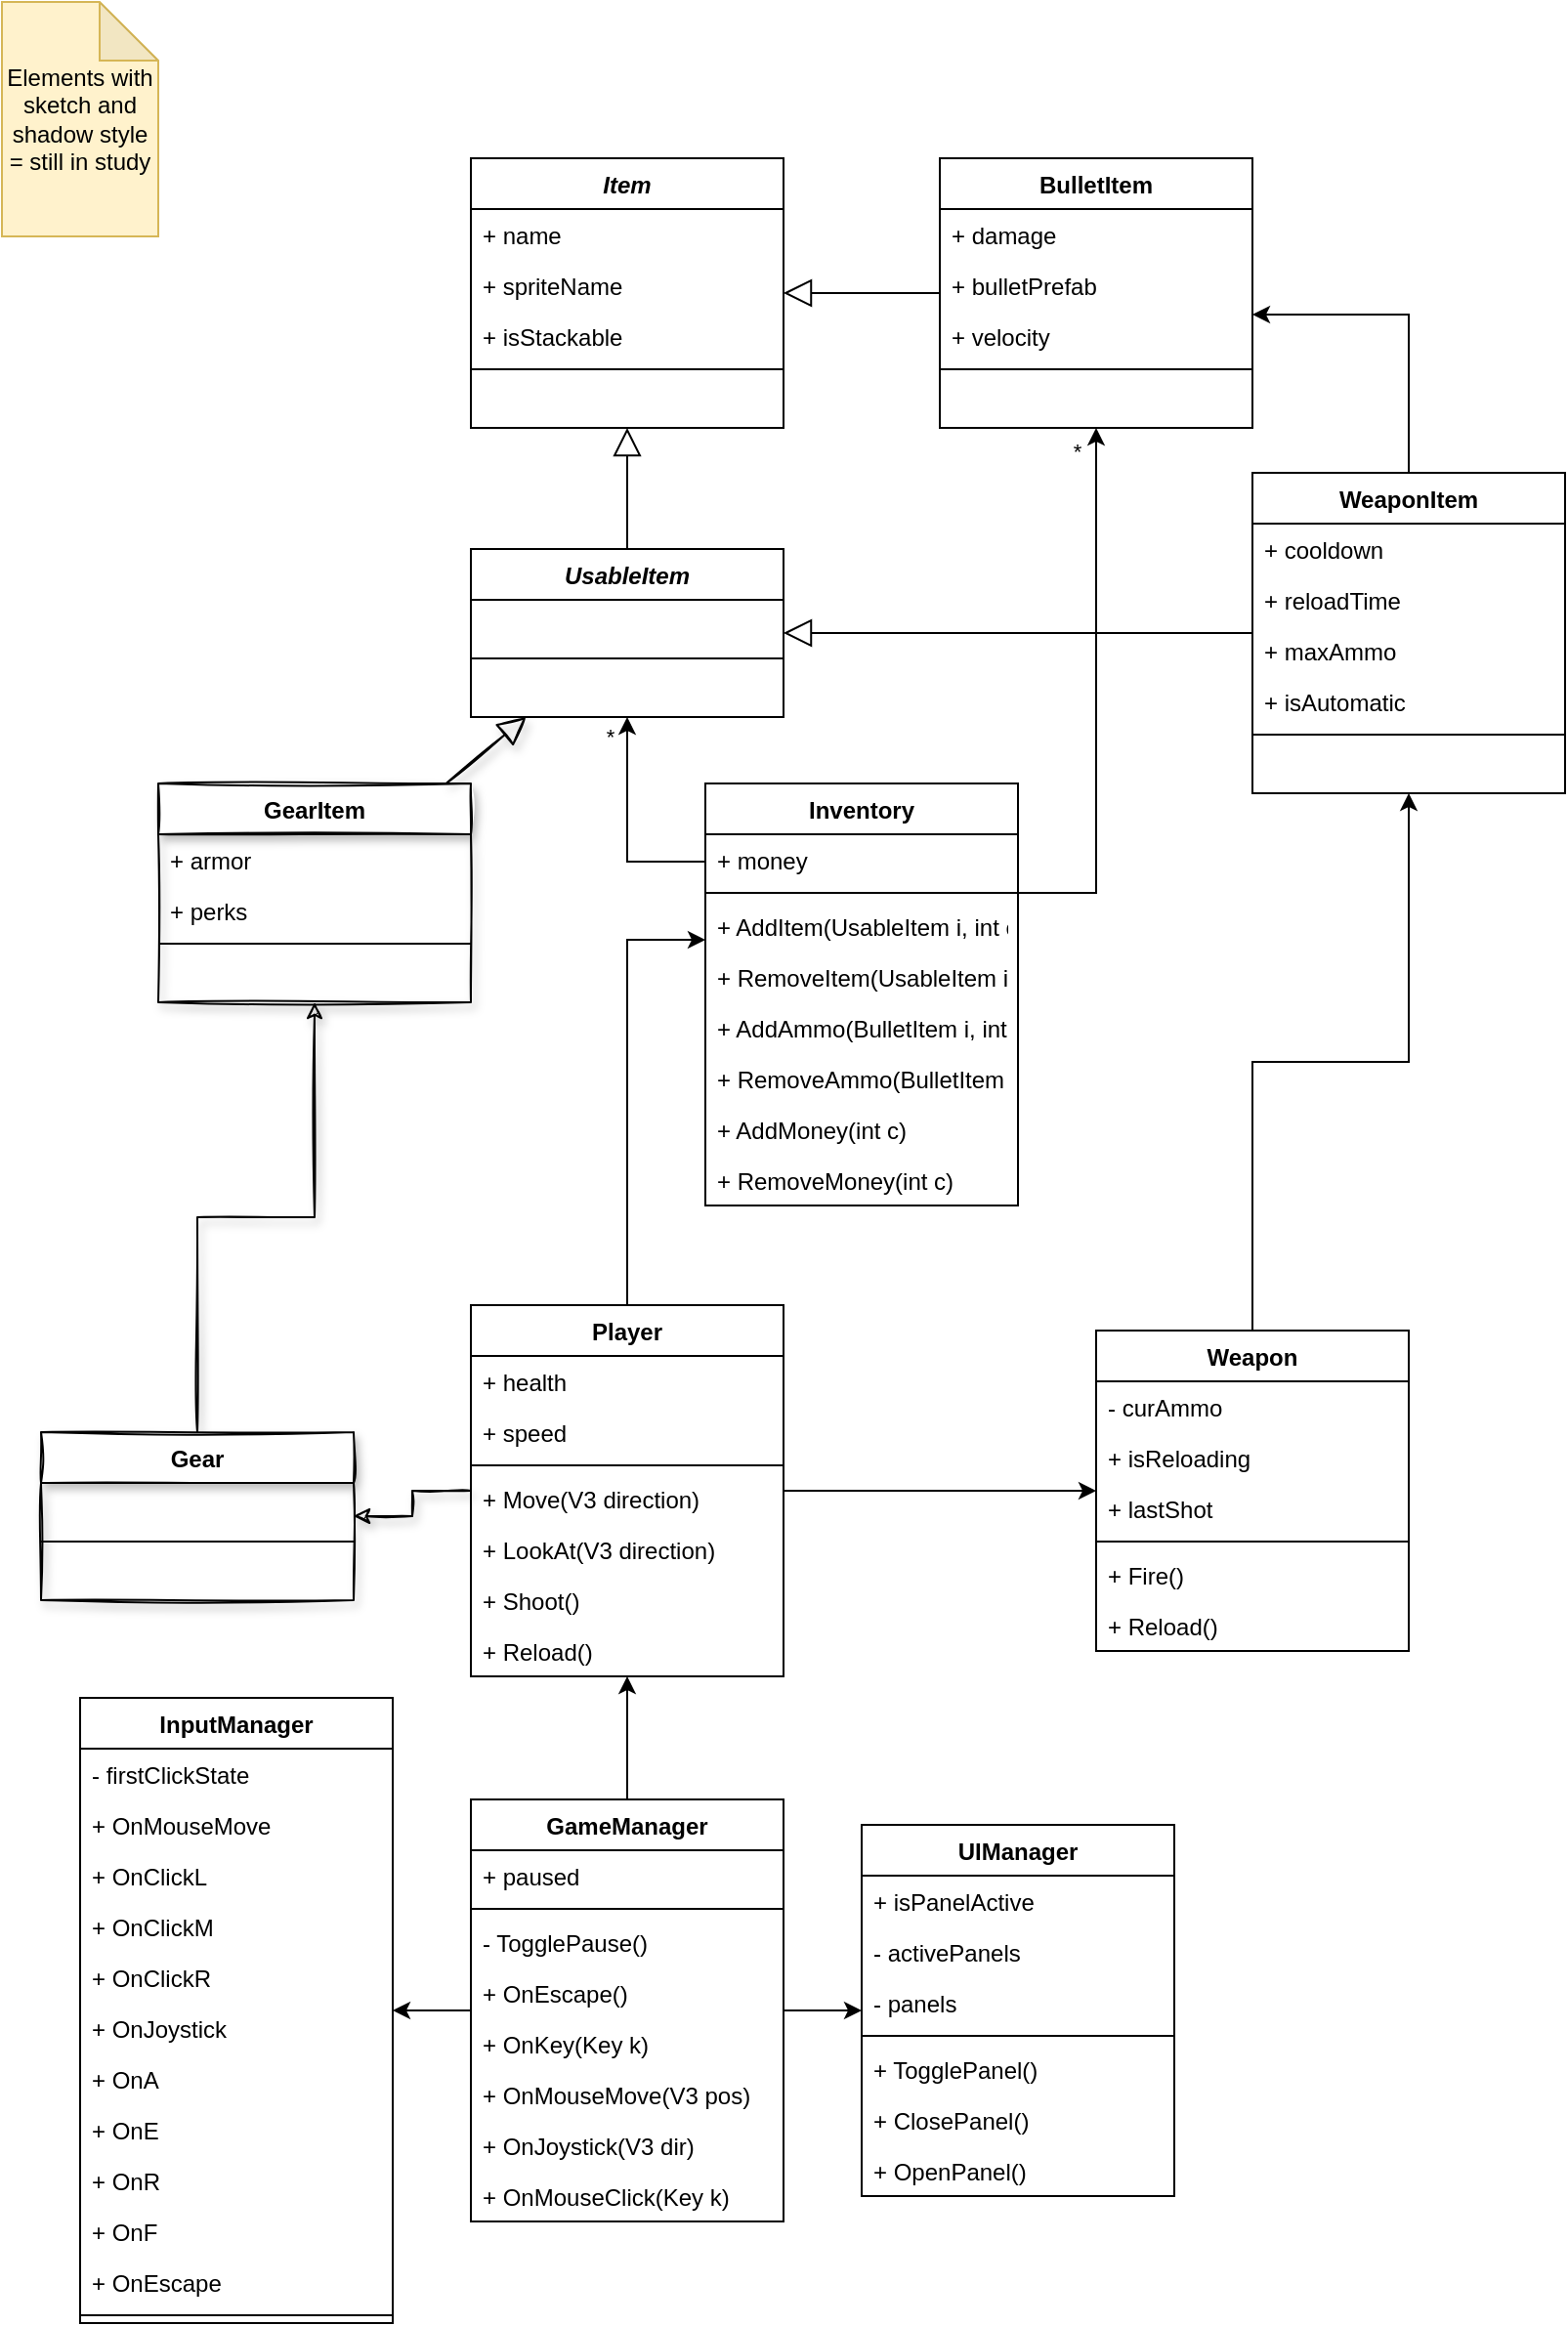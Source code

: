 <mxfile version="15.0.6" type="device" pages="3"><diagram id="nW1g5NFp5oG9IOt11wbV" name="Class"><mxGraphModel dx="1038" dy="1705" grid="1" gridSize="10" guides="1" tooltips="1" connect="1" arrows="1" fold="1" page="1" pageScale="1" pageWidth="827" pageHeight="1169" math="0" shadow="0"><root><mxCell id="0"/><mxCell id="1" parent="0"/><mxCell id="4K03GoMK4EmwHoYQsUjW-17" style="edgeStyle=orthogonalEdgeStyle;rounded=0;orthogonalLoop=1;jettySize=auto;html=1;" parent="1" source="4K03GoMK4EmwHoYQsUjW-1" target="4K03GoMK4EmwHoYQsUjW-9" edge="1"><mxGeometry relative="1" as="geometry"/></mxCell><mxCell id="fqBDHcArZKA1jCI_W1f7-16" value="" style="edgeStyle=orthogonalEdgeStyle;rounded=0;orthogonalLoop=1;jettySize=auto;html=1;" edge="1" parent="1" source="4K03GoMK4EmwHoYQsUjW-1" target="fqBDHcArZKA1jCI_W1f7-1"><mxGeometry relative="1" as="geometry"><Array as="points"><mxPoint x="320" y="-40"/></Array></mxGeometry></mxCell><mxCell id="fqBDHcArZKA1jCI_W1f7-86" style="edgeStyle=orthogonalEdgeStyle;rounded=0;orthogonalLoop=1;jettySize=auto;html=1;sketch=1;shadow=1;" edge="1" parent="1" source="4K03GoMK4EmwHoYQsUjW-1" target="fqBDHcArZKA1jCI_W1f7-75"><mxGeometry relative="1" as="geometry"/></mxCell><mxCell id="4K03GoMK4EmwHoYQsUjW-1" value="Player" style="swimlane;fontStyle=1;align=center;verticalAlign=top;childLayout=stackLayout;horizontal=1;startSize=26;horizontalStack=0;resizeParent=1;resizeParentMax=0;resizeLast=0;collapsible=1;marginBottom=0;" parent="1" vertex="1"><mxGeometry x="240" y="147" width="160" height="190" as="geometry"/></mxCell><mxCell id="4K03GoMK4EmwHoYQsUjW-2" value="+ health" style="text;strokeColor=none;fillColor=none;align=left;verticalAlign=top;spacingLeft=4;spacingRight=4;overflow=hidden;rotatable=0;points=[[0,0.5],[1,0.5]];portConstraint=eastwest;" parent="4K03GoMK4EmwHoYQsUjW-1" vertex="1"><mxGeometry y="26" width="160" height="26" as="geometry"/></mxCell><mxCell id="4K03GoMK4EmwHoYQsUjW-5" value="+ speed" style="text;strokeColor=none;fillColor=none;align=left;verticalAlign=top;spacingLeft=4;spacingRight=4;overflow=hidden;rotatable=0;points=[[0,0.5],[1,0.5]];portConstraint=eastwest;" parent="4K03GoMK4EmwHoYQsUjW-1" vertex="1"><mxGeometry y="52" width="160" height="26" as="geometry"/></mxCell><mxCell id="4K03GoMK4EmwHoYQsUjW-3" value="" style="line;strokeWidth=1;fillColor=none;align=left;verticalAlign=middle;spacingTop=-1;spacingLeft=3;spacingRight=3;rotatable=0;labelPosition=right;points=[];portConstraint=eastwest;" parent="4K03GoMK4EmwHoYQsUjW-1" vertex="1"><mxGeometry y="78" width="160" height="8" as="geometry"/></mxCell><mxCell id="4K03GoMK4EmwHoYQsUjW-4" value="+ Move(V3 direction)" style="text;strokeColor=none;fillColor=none;align=left;verticalAlign=top;spacingLeft=4;spacingRight=4;overflow=hidden;rotatable=0;points=[[0,0.5],[1,0.5]];portConstraint=eastwest;" parent="4K03GoMK4EmwHoYQsUjW-1" vertex="1"><mxGeometry y="86" width="160" height="26" as="geometry"/></mxCell><mxCell id="fqBDHcArZKA1jCI_W1f7-74" value="+ LookAt(V3 direction)" style="text;strokeColor=none;fillColor=none;align=left;verticalAlign=top;spacingLeft=4;spacingRight=4;overflow=hidden;rotatable=0;points=[[0,0.5],[1,0.5]];portConstraint=eastwest;" vertex="1" parent="4K03GoMK4EmwHoYQsUjW-1"><mxGeometry y="112" width="160" height="26" as="geometry"/></mxCell><mxCell id="4K03GoMK4EmwHoYQsUjW-7" value="+ Shoot()" style="text;strokeColor=none;fillColor=none;align=left;verticalAlign=top;spacingLeft=4;spacingRight=4;overflow=hidden;rotatable=0;points=[[0,0.5],[1,0.5]];portConstraint=eastwest;" parent="4K03GoMK4EmwHoYQsUjW-1" vertex="1"><mxGeometry y="138" width="160" height="26" as="geometry"/></mxCell><mxCell id="GMFtHNU1RIYJFKvgi6ZT-11" value="+ Reload()" style="text;strokeColor=none;fillColor=none;align=left;verticalAlign=top;spacingLeft=4;spacingRight=4;overflow=hidden;rotatable=0;points=[[0,0.5],[1,0.5]];portConstraint=eastwest;" parent="4K03GoMK4EmwHoYQsUjW-1" vertex="1"><mxGeometry y="164" width="160" height="26" as="geometry"/></mxCell><mxCell id="fqBDHcArZKA1jCI_W1f7-70" style="edgeStyle=orthogonalEdgeStyle;rounded=0;jumpStyle=gap;orthogonalLoop=1;jettySize=auto;html=1;" edge="1" parent="1" source="4K03GoMK4EmwHoYQsUjW-9" target="fqBDHcArZKA1jCI_W1f7-27"><mxGeometry relative="1" as="geometry"/></mxCell><mxCell id="4K03GoMK4EmwHoYQsUjW-9" value="Weapon" style="swimlane;fontStyle=1;align=center;verticalAlign=top;childLayout=stackLayout;horizontal=1;startSize=26;horizontalStack=0;resizeParent=1;resizeParentMax=0;resizeLast=0;collapsible=1;marginBottom=0;" parent="1" vertex="1"><mxGeometry x="560" y="160" width="160" height="164" as="geometry"/></mxCell><mxCell id="4K03GoMK4EmwHoYQsUjW-10" value="- curAmmo" style="text;strokeColor=none;fillColor=none;align=left;verticalAlign=top;spacingLeft=4;spacingRight=4;overflow=hidden;rotatable=0;points=[[0,0.5],[1,0.5]];portConstraint=eastwest;" parent="4K03GoMK4EmwHoYQsUjW-9" vertex="1"><mxGeometry y="26" width="160" height="26" as="geometry"/></mxCell><mxCell id="fqBDHcArZKA1jCI_W1f7-85" value="+ isReloading" style="text;strokeColor=none;fillColor=none;align=left;verticalAlign=top;spacingLeft=4;spacingRight=4;overflow=hidden;rotatable=0;points=[[0,0.5],[1,0.5]];portConstraint=eastwest;" vertex="1" parent="4K03GoMK4EmwHoYQsUjW-9"><mxGeometry y="52" width="160" height="26" as="geometry"/></mxCell><mxCell id="fqBDHcArZKA1jCI_W1f7-84" value="+ lastShot" style="text;strokeColor=none;fillColor=none;align=left;verticalAlign=top;spacingLeft=4;spacingRight=4;overflow=hidden;rotatable=0;points=[[0,0.5],[1,0.5]];portConstraint=eastwest;" vertex="1" parent="4K03GoMK4EmwHoYQsUjW-9"><mxGeometry y="78" width="160" height="26" as="geometry"/></mxCell><mxCell id="4K03GoMK4EmwHoYQsUjW-12" value="" style="line;strokeWidth=1;fillColor=none;align=left;verticalAlign=middle;spacingTop=-1;spacingLeft=3;spacingRight=3;rotatable=0;labelPosition=right;points=[];portConstraint=eastwest;" parent="4K03GoMK4EmwHoYQsUjW-9" vertex="1"><mxGeometry y="104" width="160" height="8" as="geometry"/></mxCell><mxCell id="4K03GoMK4EmwHoYQsUjW-13" value="+ Fire()" style="text;strokeColor=none;fillColor=none;align=left;verticalAlign=top;spacingLeft=4;spacingRight=4;overflow=hidden;rotatable=0;points=[[0,0.5],[1,0.5]];portConstraint=eastwest;" parent="4K03GoMK4EmwHoYQsUjW-9" vertex="1"><mxGeometry y="112" width="160" height="26" as="geometry"/></mxCell><mxCell id="4K03GoMK4EmwHoYQsUjW-14" value="+ Reload()" style="text;strokeColor=none;fillColor=none;align=left;verticalAlign=top;spacingLeft=4;spacingRight=4;overflow=hidden;rotatable=0;points=[[0,0.5],[1,0.5]];portConstraint=eastwest;" parent="4K03GoMK4EmwHoYQsUjW-9" vertex="1"><mxGeometry y="138" width="160" height="26" as="geometry"/></mxCell><mxCell id="4K03GoMK4EmwHoYQsUjW-34" style="edgeStyle=orthogonalEdgeStyle;rounded=0;orthogonalLoop=1;jettySize=auto;html=1;" parent="1" source="UiiWeUV_hoLkcb9Sf9JL-1" target="4K03GoMK4EmwHoYQsUjW-1" edge="1"><mxGeometry relative="1" as="geometry"/></mxCell><mxCell id="4K03GoMK4EmwHoYQsUjW-18" value="InputManager" style="swimlane;fontStyle=1;align=center;verticalAlign=top;childLayout=stackLayout;horizontal=1;startSize=26;horizontalStack=0;resizeParent=1;resizeParentMax=0;resizeLast=0;collapsible=1;marginBottom=0;" parent="1" vertex="1"><mxGeometry x="40" y="348" width="160" height="320" as="geometry"/></mxCell><mxCell id="sqMXeio1-JesVIWDG_zs-1" value="- firstClickState" style="text;strokeColor=none;fillColor=none;align=left;verticalAlign=top;spacingLeft=4;spacingRight=4;overflow=hidden;rotatable=0;points=[[0,0.5],[1,0.5]];portConstraint=eastwest;" parent="4K03GoMK4EmwHoYQsUjW-18" vertex="1"><mxGeometry y="26" width="160" height="26" as="geometry"/></mxCell><mxCell id="UiiWeUV_hoLkcb9Sf9JL-25" value="+ OnMouseMove" style="text;strokeColor=none;fillColor=none;align=left;verticalAlign=top;spacingLeft=4;spacingRight=4;overflow=hidden;rotatable=0;points=[[0,0.5],[1,0.5]];portConstraint=eastwest;" parent="4K03GoMK4EmwHoYQsUjW-18" vertex="1"><mxGeometry y="52" width="160" height="26" as="geometry"/></mxCell><mxCell id="4K03GoMK4EmwHoYQsUjW-19" value="+ OnClickL" style="text;strokeColor=none;fillColor=none;align=left;verticalAlign=top;spacingLeft=4;spacingRight=4;overflow=hidden;rotatable=0;points=[[0,0.5],[1,0.5]];portConstraint=eastwest;" parent="4K03GoMK4EmwHoYQsUjW-18" vertex="1"><mxGeometry y="78" width="160" height="26" as="geometry"/></mxCell><mxCell id="4K03GoMK4EmwHoYQsUjW-24" value="+ OnClickM" style="text;strokeColor=none;fillColor=none;align=left;verticalAlign=top;spacingLeft=4;spacingRight=4;overflow=hidden;rotatable=0;points=[[0,0.5],[1,0.5]];portConstraint=eastwest;" parent="4K03GoMK4EmwHoYQsUjW-18" vertex="1"><mxGeometry y="104" width="160" height="26" as="geometry"/></mxCell><mxCell id="4K03GoMK4EmwHoYQsUjW-25" value="+ OnClickR" style="text;strokeColor=none;fillColor=none;align=left;verticalAlign=top;spacingLeft=4;spacingRight=4;overflow=hidden;rotatable=0;points=[[0,0.5],[1,0.5]];portConstraint=eastwest;" parent="4K03GoMK4EmwHoYQsUjW-18" vertex="1"><mxGeometry y="130" width="160" height="26" as="geometry"/></mxCell><mxCell id="4K03GoMK4EmwHoYQsUjW-28" value="+ OnJoystick" style="text;strokeColor=none;fillColor=none;align=left;verticalAlign=top;spacingLeft=4;spacingRight=4;overflow=hidden;rotatable=0;points=[[0,0.5],[1,0.5]];portConstraint=eastwest;" parent="4K03GoMK4EmwHoYQsUjW-18" vertex="1"><mxGeometry y="156" width="160" height="26" as="geometry"/></mxCell><mxCell id="4K03GoMK4EmwHoYQsUjW-29" value="+ OnA" style="text;strokeColor=none;fillColor=none;align=left;verticalAlign=top;spacingLeft=4;spacingRight=4;overflow=hidden;rotatable=0;points=[[0,0.5],[1,0.5]];portConstraint=eastwest;" parent="4K03GoMK4EmwHoYQsUjW-18" vertex="1"><mxGeometry y="182" width="160" height="26" as="geometry"/></mxCell><mxCell id="4K03GoMK4EmwHoYQsUjW-30" value="+ OnE" style="text;strokeColor=none;fillColor=none;align=left;verticalAlign=top;spacingLeft=4;spacingRight=4;overflow=hidden;rotatable=0;points=[[0,0.5],[1,0.5]];portConstraint=eastwest;" parent="4K03GoMK4EmwHoYQsUjW-18" vertex="1"><mxGeometry y="208" width="160" height="26" as="geometry"/></mxCell><mxCell id="4K03GoMK4EmwHoYQsUjW-31" value="+ OnR" style="text;strokeColor=none;fillColor=none;align=left;verticalAlign=top;spacingLeft=4;spacingRight=4;overflow=hidden;rotatable=0;points=[[0,0.5],[1,0.5]];portConstraint=eastwest;" parent="4K03GoMK4EmwHoYQsUjW-18" vertex="1"><mxGeometry y="234" width="160" height="26" as="geometry"/></mxCell><mxCell id="4K03GoMK4EmwHoYQsUjW-32" value="+ OnF" style="text;strokeColor=none;fillColor=none;align=left;verticalAlign=top;spacingLeft=4;spacingRight=4;overflow=hidden;rotatable=0;points=[[0,0.5],[1,0.5]];portConstraint=eastwest;" parent="4K03GoMK4EmwHoYQsUjW-18" vertex="1"><mxGeometry y="260" width="160" height="26" as="geometry"/></mxCell><mxCell id="4K03GoMK4EmwHoYQsUjW-33" value="+ OnEscape" style="text;strokeColor=none;fillColor=none;align=left;verticalAlign=top;spacingLeft=4;spacingRight=4;overflow=hidden;rotatable=0;points=[[0,0.5],[1,0.5]];portConstraint=eastwest;" parent="4K03GoMK4EmwHoYQsUjW-18" vertex="1"><mxGeometry y="286" width="160" height="26" as="geometry"/></mxCell><mxCell id="4K03GoMK4EmwHoYQsUjW-21" value="" style="line;strokeWidth=1;fillColor=none;align=left;verticalAlign=middle;spacingTop=-1;spacingLeft=3;spacingRight=3;rotatable=0;labelPosition=right;points=[];portConstraint=eastwest;" parent="4K03GoMK4EmwHoYQsUjW-18" vertex="1"><mxGeometry y="312" width="160" height="8" as="geometry"/></mxCell><mxCell id="UiiWeUV_hoLkcb9Sf9JL-21" style="edgeStyle=orthogonalEdgeStyle;rounded=0;orthogonalLoop=1;jettySize=auto;html=1;endArrow=classic;endFill=1;" parent="1" source="UiiWeUV_hoLkcb9Sf9JL-1" target="UiiWeUV_hoLkcb9Sf9JL-16" edge="1"><mxGeometry relative="1" as="geometry"/></mxCell><mxCell id="UiiWeUV_hoLkcb9Sf9JL-1" value="GameManager" style="swimlane;fontStyle=1;align=center;verticalAlign=top;childLayout=stackLayout;horizontal=1;startSize=26;horizontalStack=0;resizeParent=1;resizeParentMax=0;resizeLast=0;collapsible=1;marginBottom=0;" parent="1" vertex="1"><mxGeometry x="240" y="400" width="160" height="216" as="geometry"/></mxCell><mxCell id="UiiWeUV_hoLkcb9Sf9JL-13" value="+ paused" style="text;strokeColor=none;fillColor=none;align=left;verticalAlign=top;spacingLeft=4;spacingRight=4;overflow=hidden;rotatable=0;points=[[0,0.5],[1,0.5]];portConstraint=eastwest;" parent="UiiWeUV_hoLkcb9Sf9JL-1" vertex="1"><mxGeometry y="26" width="160" height="26" as="geometry"/></mxCell><mxCell id="UiiWeUV_hoLkcb9Sf9JL-14" value="" style="line;strokeWidth=1;fillColor=none;align=left;verticalAlign=middle;spacingTop=-1;spacingLeft=3;spacingRight=3;rotatable=0;labelPosition=right;points=[];portConstraint=eastwest;" parent="UiiWeUV_hoLkcb9Sf9JL-1" vertex="1"><mxGeometry y="52" width="160" height="8" as="geometry"/></mxCell><mxCell id="UiiWeUV_hoLkcb9Sf9JL-15" value="- TogglePause()" style="text;strokeColor=none;fillColor=none;align=left;verticalAlign=top;spacingLeft=4;spacingRight=4;overflow=hidden;rotatable=0;points=[[0,0.5],[1,0.5]];portConstraint=eastwest;" parent="UiiWeUV_hoLkcb9Sf9JL-1" vertex="1"><mxGeometry y="60" width="160" height="26" as="geometry"/></mxCell><mxCell id="GMFtHNU1RIYJFKvgi6ZT-10" value="+ OnEscape()" style="text;strokeColor=none;fillColor=none;align=left;verticalAlign=top;spacingLeft=4;spacingRight=4;overflow=hidden;rotatable=0;points=[[0,0.5],[1,0.5]];portConstraint=eastwest;" parent="UiiWeUV_hoLkcb9Sf9JL-1" vertex="1"><mxGeometry y="86" width="160" height="26" as="geometry"/></mxCell><mxCell id="GMFtHNU1RIYJFKvgi6ZT-9" value="+ OnKey(Key k)" style="text;strokeColor=none;fillColor=none;align=left;verticalAlign=top;spacingLeft=4;spacingRight=4;overflow=hidden;rotatable=0;points=[[0,0.5],[1,0.5]];portConstraint=eastwest;" parent="UiiWeUV_hoLkcb9Sf9JL-1" vertex="1"><mxGeometry y="112" width="160" height="26" as="geometry"/></mxCell><mxCell id="GMFtHNU1RIYJFKvgi6ZT-8" value="+ OnMouseMove(V3 pos)" style="text;strokeColor=none;fillColor=none;align=left;verticalAlign=top;spacingLeft=4;spacingRight=4;overflow=hidden;rotatable=0;points=[[0,0.5],[1,0.5]];portConstraint=eastwest;" parent="UiiWeUV_hoLkcb9Sf9JL-1" vertex="1"><mxGeometry y="138" width="160" height="26" as="geometry"/></mxCell><mxCell id="GMFtHNU1RIYJFKvgi6ZT-7" value="+ OnJoystick(V3 dir)" style="text;strokeColor=none;fillColor=none;align=left;verticalAlign=top;spacingLeft=4;spacingRight=4;overflow=hidden;rotatable=0;points=[[0,0.5],[1,0.5]];portConstraint=eastwest;" parent="UiiWeUV_hoLkcb9Sf9JL-1" vertex="1"><mxGeometry y="164" width="160" height="26" as="geometry"/></mxCell><mxCell id="GMFtHNU1RIYJFKvgi6ZT-4" value="+ OnMouseClick(Key k)" style="text;strokeColor=none;fillColor=none;align=left;verticalAlign=top;spacingLeft=4;spacingRight=4;overflow=hidden;rotatable=0;points=[[0,0.5],[1,0.5]];portConstraint=eastwest;" parent="UiiWeUV_hoLkcb9Sf9JL-1" vertex="1"><mxGeometry y="190" width="160" height="26" as="geometry"/></mxCell><mxCell id="UiiWeUV_hoLkcb9Sf9JL-16" value="UIManager" style="swimlane;fontStyle=1;align=center;verticalAlign=top;childLayout=stackLayout;horizontal=1;startSize=26;horizontalStack=0;resizeParent=1;resizeParentMax=0;resizeLast=0;collapsible=1;marginBottom=0;" parent="1" vertex="1"><mxGeometry x="440" y="413" width="160" height="190" as="geometry"/></mxCell><mxCell id="zxqUn-c7lBnRPyWQbIO7-2" value="+ isPanelActive" style="text;strokeColor=none;fillColor=none;align=left;verticalAlign=top;spacingLeft=4;spacingRight=4;overflow=hidden;rotatable=0;points=[[0,0.5],[1,0.5]];portConstraint=eastwest;" parent="UiiWeUV_hoLkcb9Sf9JL-16" vertex="1"><mxGeometry y="26" width="160" height="26" as="geometry"/></mxCell><mxCell id="UiiWeUV_hoLkcb9Sf9JL-17" value="- activePanels" style="text;strokeColor=none;fillColor=none;align=left;verticalAlign=top;spacingLeft=4;spacingRight=4;overflow=hidden;rotatable=0;points=[[0,0.5],[1,0.5]];portConstraint=eastwest;" parent="UiiWeUV_hoLkcb9Sf9JL-16" vertex="1"><mxGeometry y="52" width="160" height="26" as="geometry"/></mxCell><mxCell id="zxqUn-c7lBnRPyWQbIO7-1" value="- panels" style="text;strokeColor=none;fillColor=none;align=left;verticalAlign=top;spacingLeft=4;spacingRight=4;overflow=hidden;rotatable=0;points=[[0,0.5],[1,0.5]];portConstraint=eastwest;" parent="UiiWeUV_hoLkcb9Sf9JL-16" vertex="1"><mxGeometry y="78" width="160" height="26" as="geometry"/></mxCell><mxCell id="UiiWeUV_hoLkcb9Sf9JL-18" value="" style="line;strokeWidth=1;fillColor=none;align=left;verticalAlign=middle;spacingTop=-1;spacingLeft=3;spacingRight=3;rotatable=0;labelPosition=right;points=[];portConstraint=eastwest;" parent="UiiWeUV_hoLkcb9Sf9JL-16" vertex="1"><mxGeometry y="104" width="160" height="8" as="geometry"/></mxCell><mxCell id="UiiWeUV_hoLkcb9Sf9JL-19" value="+ TogglePanel()" style="text;strokeColor=none;fillColor=none;align=left;verticalAlign=top;spacingLeft=4;spacingRight=4;overflow=hidden;rotatable=0;points=[[0,0.5],[1,0.5]];portConstraint=eastwest;" parent="UiiWeUV_hoLkcb9Sf9JL-16" vertex="1"><mxGeometry y="112" width="160" height="26" as="geometry"/></mxCell><mxCell id="UiiWeUV_hoLkcb9Sf9JL-22" value="+ ClosePanel()" style="text;strokeColor=none;fillColor=none;align=left;verticalAlign=top;spacingLeft=4;spacingRight=4;overflow=hidden;rotatable=0;points=[[0,0.5],[1,0.5]];portConstraint=eastwest;" parent="UiiWeUV_hoLkcb9Sf9JL-16" vertex="1"><mxGeometry y="138" width="160" height="26" as="geometry"/></mxCell><mxCell id="UiiWeUV_hoLkcb9Sf9JL-23" value="+ OpenPanel()" style="text;strokeColor=none;fillColor=none;align=left;verticalAlign=top;spacingLeft=4;spacingRight=4;overflow=hidden;rotatable=0;points=[[0,0.5],[1,0.5]];portConstraint=eastwest;" parent="UiiWeUV_hoLkcb9Sf9JL-16" vertex="1"><mxGeometry y="164" width="160" height="26" as="geometry"/></mxCell><mxCell id="UiiWeUV_hoLkcb9Sf9JL-20" style="edgeStyle=orthogonalEdgeStyle;rounded=0;orthogonalLoop=1;jettySize=auto;html=1;endArrow=classic;endFill=1;" parent="1" source="UiiWeUV_hoLkcb9Sf9JL-1" target="4K03GoMK4EmwHoYQsUjW-18" edge="1"><mxGeometry relative="1" as="geometry"><mxPoint x="160" y="160" as="targetPoint"/><Array as="points"/></mxGeometry></mxCell><mxCell id="fqBDHcArZKA1jCI_W1f7-66" style="edgeStyle=orthogonalEdgeStyle;rounded=0;orthogonalLoop=1;jettySize=auto;html=1;" edge="1" parent="1" source="fqBDHcArZKA1jCI_W1f7-1" target="fqBDHcArZKA1jCI_W1f7-58"><mxGeometry relative="1" as="geometry"><Array as="points"><mxPoint x="320" y="-80"/></Array></mxGeometry></mxCell><mxCell id="fqBDHcArZKA1jCI_W1f7-68" value="*" style="edgeLabel;html=1;align=center;verticalAlign=middle;resizable=0;points=[];" vertex="1" connectable="0" parent="fqBDHcArZKA1jCI_W1f7-66"><mxGeometry x="0.75" y="-3" relative="1" as="geometry"><mxPoint x="-12" y="-4" as="offset"/></mxGeometry></mxCell><mxCell id="fqBDHcArZKA1jCI_W1f7-73" style="edgeStyle=orthogonalEdgeStyle;rounded=0;jumpStyle=gap;orthogonalLoop=1;jettySize=auto;html=1;" edge="1" parent="1" source="fqBDHcArZKA1jCI_W1f7-1" target="fqBDHcArZKA1jCI_W1f7-36"><mxGeometry relative="1" as="geometry"><Array as="points"><mxPoint x="560" y="-64"/></Array></mxGeometry></mxCell><mxCell id="fqBDHcArZKA1jCI_W1f7-89" value="*" style="edgeLabel;html=1;align=center;verticalAlign=middle;resizable=0;points=[];" vertex="1" connectable="0" parent="fqBDHcArZKA1jCI_W1f7-73"><mxGeometry x="0.813" y="2" relative="1" as="geometry"><mxPoint x="-8" y="-14" as="offset"/></mxGeometry></mxCell><mxCell id="fqBDHcArZKA1jCI_W1f7-1" value="Inventory" style="swimlane;fontStyle=1;align=center;verticalAlign=top;childLayout=stackLayout;horizontal=1;startSize=26;horizontalStack=0;resizeParent=1;resizeParentMax=0;resizeLast=0;collapsible=1;marginBottom=0;" vertex="1" parent="1"><mxGeometry x="360" y="-120" width="160" height="216" as="geometry"/></mxCell><mxCell id="fqBDHcArZKA1jCI_W1f7-2" value="+ money" style="text;strokeColor=none;fillColor=none;align=left;verticalAlign=top;spacingLeft=4;spacingRight=4;overflow=hidden;rotatable=0;points=[[0,0.5],[1,0.5]];portConstraint=eastwest;" vertex="1" parent="fqBDHcArZKA1jCI_W1f7-1"><mxGeometry y="26" width="160" height="26" as="geometry"/></mxCell><mxCell id="fqBDHcArZKA1jCI_W1f7-4" value="" style="line;strokeWidth=1;fillColor=none;align=left;verticalAlign=middle;spacingTop=-1;spacingLeft=3;spacingRight=3;rotatable=0;labelPosition=right;points=[];portConstraint=eastwest;" vertex="1" parent="fqBDHcArZKA1jCI_W1f7-1"><mxGeometry y="52" width="160" height="8" as="geometry"/></mxCell><mxCell id="fqBDHcArZKA1jCI_W1f7-6" value="+ AddItem(UsableItem i, int c)" style="text;strokeColor=none;fillColor=none;align=left;verticalAlign=top;spacingLeft=4;spacingRight=4;overflow=hidden;rotatable=0;points=[[0,0.5],[1,0.5]];portConstraint=eastwest;" vertex="1" parent="fqBDHcArZKA1jCI_W1f7-1"><mxGeometry y="60" width="160" height="26" as="geometry"/></mxCell><mxCell id="fqBDHcArZKA1jCI_W1f7-17" value="+ RemoveItem(UsableItem i, int c)" style="text;strokeColor=none;fillColor=none;align=left;verticalAlign=top;spacingLeft=4;spacingRight=4;overflow=hidden;rotatable=0;points=[[0,0.5],[1,0.5]];portConstraint=eastwest;" vertex="1" parent="fqBDHcArZKA1jCI_W1f7-1"><mxGeometry y="86" width="160" height="26" as="geometry"/></mxCell><mxCell id="fqBDHcArZKA1jCI_W1f7-103" value="+ AddAmmo(BulletItem i, int c)" style="text;strokeColor=none;fillColor=none;align=left;verticalAlign=top;spacingLeft=4;spacingRight=4;overflow=hidden;rotatable=0;points=[[0,0.5],[1,0.5]];portConstraint=eastwest;" vertex="1" parent="fqBDHcArZKA1jCI_W1f7-1"><mxGeometry y="112" width="160" height="26" as="geometry"/></mxCell><mxCell id="fqBDHcArZKA1jCI_W1f7-104" value="+ RemoveAmmo(BulletItem i, int c)" style="text;strokeColor=none;fillColor=none;align=left;verticalAlign=top;spacingLeft=4;spacingRight=4;overflow=hidden;rotatable=0;points=[[0,0.5],[1,0.5]];portConstraint=eastwest;" vertex="1" parent="fqBDHcArZKA1jCI_W1f7-1"><mxGeometry y="138" width="160" height="26" as="geometry"/></mxCell><mxCell id="fqBDHcArZKA1jCI_W1f7-100" value="+ AddMoney(int c)" style="text;strokeColor=none;fillColor=none;align=left;verticalAlign=top;spacingLeft=4;spacingRight=4;overflow=hidden;rotatable=0;points=[[0,0.5],[1,0.5]];portConstraint=eastwest;" vertex="1" parent="fqBDHcArZKA1jCI_W1f7-1"><mxGeometry y="164" width="160" height="26" as="geometry"/></mxCell><mxCell id="fqBDHcArZKA1jCI_W1f7-99" value="+ RemoveMoney(int c)" style="text;strokeColor=none;fillColor=none;align=left;verticalAlign=top;spacingLeft=4;spacingRight=4;overflow=hidden;rotatable=0;points=[[0,0.5],[1,0.5]];portConstraint=eastwest;" vertex="1" parent="fqBDHcArZKA1jCI_W1f7-1"><mxGeometry y="190" width="160" height="26" as="geometry"/></mxCell><mxCell id="fqBDHcArZKA1jCI_W1f7-18" value="Item" style="swimlane;fontStyle=3;align=center;verticalAlign=top;childLayout=stackLayout;horizontal=1;startSize=26;horizontalStack=0;resizeParent=1;resizeParentMax=0;resizeLast=0;collapsible=1;marginBottom=0;" vertex="1" parent="1"><mxGeometry x="240" y="-440" width="160" height="138" as="geometry"/></mxCell><mxCell id="fqBDHcArZKA1jCI_W1f7-19" value="+ name" style="text;strokeColor=none;fillColor=none;align=left;verticalAlign=top;spacingLeft=4;spacingRight=4;overflow=hidden;rotatable=0;points=[[0,0.5],[1,0.5]];portConstraint=eastwest;" vertex="1" parent="fqBDHcArZKA1jCI_W1f7-18"><mxGeometry y="26" width="160" height="26" as="geometry"/></mxCell><mxCell id="fqBDHcArZKA1jCI_W1f7-24" value="+ spriteName" style="text;strokeColor=none;fillColor=none;align=left;verticalAlign=top;spacingLeft=4;spacingRight=4;overflow=hidden;rotatable=0;points=[[0,0.5],[1,0.5]];portConstraint=eastwest;" vertex="1" parent="fqBDHcArZKA1jCI_W1f7-18"><mxGeometry y="52" width="160" height="26" as="geometry"/></mxCell><mxCell id="fqBDHcArZKA1jCI_W1f7-25" value="+ isStackable" style="text;strokeColor=none;fillColor=none;align=left;verticalAlign=top;spacingLeft=4;spacingRight=4;overflow=hidden;rotatable=0;points=[[0,0.5],[1,0.5]];portConstraint=eastwest;" vertex="1" parent="fqBDHcArZKA1jCI_W1f7-18"><mxGeometry y="78" width="160" height="26" as="geometry"/></mxCell><mxCell id="fqBDHcArZKA1jCI_W1f7-20" value="" style="line;strokeWidth=1;fillColor=none;align=left;verticalAlign=middle;spacingTop=-1;spacingLeft=3;spacingRight=3;rotatable=0;labelPosition=right;points=[];portConstraint=eastwest;" vertex="1" parent="fqBDHcArZKA1jCI_W1f7-18"><mxGeometry y="104" width="160" height="8" as="geometry"/></mxCell><mxCell id="fqBDHcArZKA1jCI_W1f7-22" value=" " style="text;strokeColor=none;fillColor=none;align=left;verticalAlign=top;spacingLeft=4;spacingRight=4;overflow=hidden;rotatable=0;points=[[0,0.5],[1,0.5]];portConstraint=eastwest;" vertex="1" parent="fqBDHcArZKA1jCI_W1f7-18"><mxGeometry y="112" width="160" height="26" as="geometry"/></mxCell><mxCell id="fqBDHcArZKA1jCI_W1f7-45" style="rounded=0;orthogonalLoop=1;jettySize=auto;html=1;endArrow=block;endFill=0;endSize=12;" edge="1" parent="1" source="fqBDHcArZKA1jCI_W1f7-27" target="fqBDHcArZKA1jCI_W1f7-58"><mxGeometry relative="1" as="geometry"/></mxCell><mxCell id="fqBDHcArZKA1jCI_W1f7-71" style="edgeStyle=orthogonalEdgeStyle;rounded=0;jumpStyle=gap;orthogonalLoop=1;jettySize=auto;html=1;" edge="1" parent="1" source="fqBDHcArZKA1jCI_W1f7-27" target="fqBDHcArZKA1jCI_W1f7-36"><mxGeometry relative="1" as="geometry"><Array as="points"><mxPoint x="720" y="-360"/></Array></mxGeometry></mxCell><mxCell id="fqBDHcArZKA1jCI_W1f7-27" value="WeaponItem" style="swimlane;fontStyle=1;align=center;verticalAlign=top;childLayout=stackLayout;horizontal=1;startSize=26;horizontalStack=0;resizeParent=1;resizeParentMax=0;resizeLast=0;collapsible=1;marginBottom=0;" vertex="1" parent="1"><mxGeometry x="640" y="-279" width="160" height="164" as="geometry"/></mxCell><mxCell id="fqBDHcArZKA1jCI_W1f7-28" value="+ cooldown" style="text;strokeColor=none;fillColor=none;align=left;verticalAlign=top;spacingLeft=4;spacingRight=4;overflow=hidden;rotatable=0;points=[[0,0.5],[1,0.5]];portConstraint=eastwest;" vertex="1" parent="fqBDHcArZKA1jCI_W1f7-27"><mxGeometry y="26" width="160" height="26" as="geometry"/></mxCell><mxCell id="fqBDHcArZKA1jCI_W1f7-29" value="+ reloadTime" style="text;strokeColor=none;fillColor=none;align=left;verticalAlign=top;spacingLeft=4;spacingRight=4;overflow=hidden;rotatable=0;points=[[0,0.5],[1,0.5]];portConstraint=eastwest;" vertex="1" parent="fqBDHcArZKA1jCI_W1f7-27"><mxGeometry y="52" width="160" height="26" as="geometry"/></mxCell><mxCell id="fqBDHcArZKA1jCI_W1f7-34" value="+ maxAmmo" style="text;strokeColor=none;fillColor=none;align=left;verticalAlign=top;spacingLeft=4;spacingRight=4;overflow=hidden;rotatable=0;points=[[0,0.5],[1,0.5]];portConstraint=eastwest;" vertex="1" parent="fqBDHcArZKA1jCI_W1f7-27"><mxGeometry y="78" width="160" height="26" as="geometry"/></mxCell><mxCell id="fqBDHcArZKA1jCI_W1f7-35" value="+ isAutomatic" style="text;strokeColor=none;fillColor=none;align=left;verticalAlign=top;spacingLeft=4;spacingRight=4;overflow=hidden;rotatable=0;points=[[0,0.5],[1,0.5]];portConstraint=eastwest;" vertex="1" parent="fqBDHcArZKA1jCI_W1f7-27"><mxGeometry y="104" width="160" height="26" as="geometry"/></mxCell><mxCell id="fqBDHcArZKA1jCI_W1f7-31" value="" style="line;strokeWidth=1;fillColor=none;align=left;verticalAlign=middle;spacingTop=-1;spacingLeft=3;spacingRight=3;rotatable=0;labelPosition=right;points=[];portConstraint=eastwest;" vertex="1" parent="fqBDHcArZKA1jCI_W1f7-27"><mxGeometry y="130" width="160" height="8" as="geometry"/></mxCell><mxCell id="fqBDHcArZKA1jCI_W1f7-32" value=" " style="text;strokeColor=none;fillColor=none;align=left;verticalAlign=top;spacingLeft=4;spacingRight=4;overflow=hidden;rotatable=0;points=[[0,0.5],[1,0.5]];portConstraint=eastwest;" vertex="1" parent="fqBDHcArZKA1jCI_W1f7-27"><mxGeometry y="138" width="160" height="26" as="geometry"/></mxCell><mxCell id="fqBDHcArZKA1jCI_W1f7-46" style="rounded=0;orthogonalLoop=1;jettySize=auto;html=1;endArrow=block;endFill=0;endSize=12;" edge="1" parent="1" source="fqBDHcArZKA1jCI_W1f7-36" target="fqBDHcArZKA1jCI_W1f7-18"><mxGeometry relative="1" as="geometry"/></mxCell><mxCell id="fqBDHcArZKA1jCI_W1f7-36" value="BulletItem" style="swimlane;fontStyle=1;align=center;verticalAlign=top;childLayout=stackLayout;horizontal=1;startSize=26;horizontalStack=0;resizeParent=1;resizeParentMax=0;resizeLast=0;collapsible=1;marginBottom=0;" vertex="1" parent="1"><mxGeometry x="480" y="-440" width="160" height="138" as="geometry"/></mxCell><mxCell id="fqBDHcArZKA1jCI_W1f7-37" value="+ damage" style="text;strokeColor=none;fillColor=none;align=left;verticalAlign=top;spacingLeft=4;spacingRight=4;overflow=hidden;rotatable=0;points=[[0,0.5],[1,0.5]];portConstraint=eastwest;" vertex="1" parent="fqBDHcArZKA1jCI_W1f7-36"><mxGeometry y="26" width="160" height="26" as="geometry"/></mxCell><mxCell id="fqBDHcArZKA1jCI_W1f7-38" value="+ bulletPrefab" style="text;strokeColor=none;fillColor=none;align=left;verticalAlign=top;spacingLeft=4;spacingRight=4;overflow=hidden;rotatable=0;points=[[0,0.5],[1,0.5]];portConstraint=eastwest;" vertex="1" parent="fqBDHcArZKA1jCI_W1f7-36"><mxGeometry y="52" width="160" height="26" as="geometry"/></mxCell><mxCell id="fqBDHcArZKA1jCI_W1f7-39" value="+ velocity" style="text;strokeColor=none;fillColor=none;align=left;verticalAlign=top;spacingLeft=4;spacingRight=4;overflow=hidden;rotatable=0;points=[[0,0.5],[1,0.5]];portConstraint=eastwest;" vertex="1" parent="fqBDHcArZKA1jCI_W1f7-36"><mxGeometry y="78" width="160" height="26" as="geometry"/></mxCell><mxCell id="fqBDHcArZKA1jCI_W1f7-40" value="" style="line;strokeWidth=1;fillColor=none;align=left;verticalAlign=middle;spacingTop=-1;spacingLeft=3;spacingRight=3;rotatable=0;labelPosition=right;points=[];portConstraint=eastwest;" vertex="1" parent="fqBDHcArZKA1jCI_W1f7-36"><mxGeometry y="104" width="160" height="8" as="geometry"/></mxCell><mxCell id="fqBDHcArZKA1jCI_W1f7-41" value=" " style="text;strokeColor=none;fillColor=none;align=left;verticalAlign=top;spacingLeft=4;spacingRight=4;overflow=hidden;rotatable=0;points=[[0,0.5],[1,0.5]];portConstraint=eastwest;" vertex="1" parent="fqBDHcArZKA1jCI_W1f7-36"><mxGeometry y="112" width="160" height="26" as="geometry"/></mxCell><mxCell id="fqBDHcArZKA1jCI_W1f7-47" value="GearItem" style="swimlane;fontStyle=1;align=center;verticalAlign=top;childLayout=stackLayout;horizontal=1;startSize=26;horizontalStack=0;resizeParent=1;resizeParentMax=0;resizeLast=0;collapsible=1;marginBottom=0;sketch=1;shadow=1;" vertex="1" parent="1"><mxGeometry x="80" y="-120" width="160" height="112" as="geometry"/></mxCell><mxCell id="fqBDHcArZKA1jCI_W1f7-48" value="+ armor" style="text;strokeColor=none;fillColor=none;align=left;verticalAlign=top;spacingLeft=4;spacingRight=4;overflow=hidden;rotatable=0;points=[[0,0.5],[1,0.5]];portConstraint=eastwest;" vertex="1" parent="fqBDHcArZKA1jCI_W1f7-47"><mxGeometry y="26" width="160" height="26" as="geometry"/></mxCell><mxCell id="fqBDHcArZKA1jCI_W1f7-57" value="+ perks" style="text;strokeColor=none;fillColor=none;align=left;verticalAlign=top;spacingLeft=4;spacingRight=4;overflow=hidden;rotatable=0;points=[[0,0.5],[1,0.5]];portConstraint=eastwest;" vertex="1" parent="fqBDHcArZKA1jCI_W1f7-47"><mxGeometry y="52" width="160" height="26" as="geometry"/></mxCell><mxCell id="fqBDHcArZKA1jCI_W1f7-52" value="" style="line;strokeWidth=1;fillColor=none;align=left;verticalAlign=middle;spacingTop=-1;spacingLeft=3;spacingRight=3;rotatable=0;labelPosition=right;points=[];portConstraint=eastwest;" vertex="1" parent="fqBDHcArZKA1jCI_W1f7-47"><mxGeometry y="78" width="160" height="8" as="geometry"/></mxCell><mxCell id="fqBDHcArZKA1jCI_W1f7-53" value=" " style="text;strokeColor=none;fillColor=none;align=left;verticalAlign=top;spacingLeft=4;spacingRight=4;overflow=hidden;rotatable=0;points=[[0,0.5],[1,0.5]];portConstraint=eastwest;" vertex="1" parent="fqBDHcArZKA1jCI_W1f7-47"><mxGeometry y="86" width="160" height="26" as="geometry"/></mxCell><mxCell id="fqBDHcArZKA1jCI_W1f7-54" style="rounded=0;orthogonalLoop=1;jettySize=auto;html=1;endArrow=block;endFill=0;endSize=12;sketch=1;shadow=1;" edge="1" parent="1" source="fqBDHcArZKA1jCI_W1f7-47" target="fqBDHcArZKA1jCI_W1f7-58"><mxGeometry relative="1" as="geometry"><mxPoint x="770" y="-164.25" as="sourcePoint"/><mxPoint x="610" y="-108.75" as="targetPoint"/></mxGeometry></mxCell><mxCell id="fqBDHcArZKA1jCI_W1f7-64" value="" style="edgeStyle=none;rounded=0;orthogonalLoop=1;jettySize=auto;html=1;endArrow=block;endFill=0;endSize=12;" edge="1" parent="1" source="fqBDHcArZKA1jCI_W1f7-58" target="fqBDHcArZKA1jCI_W1f7-18"><mxGeometry relative="1" as="geometry"><mxPoint x="620" y="-100" as="targetPoint"/></mxGeometry></mxCell><mxCell id="fqBDHcArZKA1jCI_W1f7-58" value="UsableItem" style="swimlane;fontStyle=3;align=center;verticalAlign=top;childLayout=stackLayout;horizontal=1;startSize=26;horizontalStack=0;resizeParent=1;resizeParentMax=0;resizeLast=0;collapsible=1;marginBottom=0;" vertex="1" parent="1"><mxGeometry x="240" y="-240" width="160" height="86" as="geometry"/></mxCell><mxCell id="fqBDHcArZKA1jCI_W1f7-60" value=" " style="text;strokeColor=none;fillColor=none;align=left;verticalAlign=top;spacingLeft=4;spacingRight=4;overflow=hidden;rotatable=0;points=[[0,0.5],[1,0.5]];portConstraint=eastwest;" vertex="1" parent="fqBDHcArZKA1jCI_W1f7-58"><mxGeometry y="26" width="160" height="26" as="geometry"/></mxCell><mxCell id="fqBDHcArZKA1jCI_W1f7-61" value="" style="line;strokeWidth=1;fillColor=none;align=left;verticalAlign=middle;spacingTop=-1;spacingLeft=3;spacingRight=3;rotatable=0;labelPosition=right;points=[];portConstraint=eastwest;" vertex="1" parent="fqBDHcArZKA1jCI_W1f7-58"><mxGeometry y="52" width="160" height="8" as="geometry"/></mxCell><mxCell id="fqBDHcArZKA1jCI_W1f7-62" value=" " style="text;strokeColor=none;fillColor=none;align=left;verticalAlign=top;spacingLeft=4;spacingRight=4;overflow=hidden;rotatable=0;points=[[0,0.5],[1,0.5]];portConstraint=eastwest;" vertex="1" parent="fqBDHcArZKA1jCI_W1f7-58"><mxGeometry y="60" width="160" height="26" as="geometry"/></mxCell><mxCell id="fqBDHcArZKA1jCI_W1f7-87" style="edgeStyle=orthogonalEdgeStyle;rounded=0;orthogonalLoop=1;jettySize=auto;html=1;sketch=1;shadow=1;" edge="1" parent="1" source="fqBDHcArZKA1jCI_W1f7-75" target="fqBDHcArZKA1jCI_W1f7-47"><mxGeometry relative="1" as="geometry"/></mxCell><mxCell id="fqBDHcArZKA1jCI_W1f7-75" value="Gear" style="swimlane;fontStyle=1;align=center;verticalAlign=top;childLayout=stackLayout;horizontal=1;startSize=26;horizontalStack=0;resizeParent=1;resizeParentMax=0;resizeLast=0;collapsible=1;marginBottom=0;sketch=1;shadow=1;" vertex="1" parent="1"><mxGeometry x="20" y="212" width="160" height="86" as="geometry"/></mxCell><mxCell id="fqBDHcArZKA1jCI_W1f7-78" value=" " style="text;strokeColor=none;fillColor=none;align=left;verticalAlign=top;spacingLeft=4;spacingRight=4;overflow=hidden;rotatable=0;points=[[0,0.5],[1,0.5]];portConstraint=eastwest;" vertex="1" parent="fqBDHcArZKA1jCI_W1f7-75"><mxGeometry y="26" width="160" height="26" as="geometry"/></mxCell><mxCell id="fqBDHcArZKA1jCI_W1f7-79" value="" style="line;strokeWidth=1;fillColor=none;align=left;verticalAlign=middle;spacingTop=-1;spacingLeft=3;spacingRight=3;rotatable=0;labelPosition=right;points=[];portConstraint=eastwest;" vertex="1" parent="fqBDHcArZKA1jCI_W1f7-75"><mxGeometry y="52" width="160" height="8" as="geometry"/></mxCell><mxCell id="fqBDHcArZKA1jCI_W1f7-81" value=" " style="text;strokeColor=none;fillColor=none;align=left;verticalAlign=top;spacingLeft=4;spacingRight=4;overflow=hidden;rotatable=0;points=[[0,0.5],[1,0.5]];portConstraint=eastwest;" vertex="1" parent="fqBDHcArZKA1jCI_W1f7-75"><mxGeometry y="60" width="160" height="26" as="geometry"/></mxCell><mxCell id="fqBDHcArZKA1jCI_W1f7-97" value="Elements with sketch and shadow style&lt;br&gt;= still in study" style="shape=note;whiteSpace=wrap;html=1;backgroundOutline=1;darkOpacity=0.05;rounded=0;shadow=0;glass=0;sketch=0;fillColor=#fff2cc;strokeColor=#d6b656;fontSize=12;" vertex="1" parent="1"><mxGeometry y="-520" width="80" height="120" as="geometry"/></mxCell></root></mxGraphModel></diagram><diagram id="LQ8cBQqPqf-qCgeKQxi7" name="Scenario : Move player"><mxGraphModel dx="1038" dy="536" grid="1" gridSize="10" guides="1" tooltips="1" connect="1" arrows="1" fold="1" page="1" pageScale="1" pageWidth="827" pageHeight="1169" math="0" shadow="0"><root><mxCell id="_aa0NHfpFuoAXJAwutFb-0"/><mxCell id="_aa0NHfpFuoAXJAwutFb-1" parent="_aa0NHfpFuoAXJAwutFb-0"/><mxCell id="_aa0NHfpFuoAXJAwutFb-3" value=":InputManager" style="shape=umlLifeline;perimeter=lifelinePerimeter;whiteSpace=wrap;html=1;container=1;collapsible=0;recursiveResize=0;outlineConnect=0;" vertex="1" parent="_aa0NHfpFuoAXJAwutFb-1"><mxGeometry x="280" y="40" width="120" height="400" as="geometry"/></mxCell><mxCell id="_aa0NHfpFuoAXJAwutFb-4" value="" style="rounded=0;whiteSpace=wrap;html=1;" vertex="1" parent="_aa0NHfpFuoAXJAwutFb-3"><mxGeometry x="50" y="60" width="20" height="320" as="geometry"/></mxCell><mxCell id="_aa0NHfpFuoAXJAwutFb-12" value="Invoke(KeyPressed(key))" style="edgeStyle=orthogonalEdgeStyle;rounded=0;orthogonalLoop=1;jettySize=auto;html=1;endArrow=classic;endFill=1;" edge="1" parent="_aa0NHfpFuoAXJAwutFb-3" source="_aa0NHfpFuoAXJAwutFb-4" target="_aa0NHfpFuoAXJAwutFb-4"><mxGeometry relative="1" as="geometry"><mxPoint x="210" y="80" as="targetPoint"/><Array as="points"><mxPoint x="110" y="80"/><mxPoint x="110" y="120"/></Array></mxGeometry></mxCell><mxCell id="_aa0NHfpFuoAXJAwutFb-14" value="V3 dir = MoInput.Joystick()" style="edgeStyle=orthogonalEdgeStyle;rounded=0;orthogonalLoop=1;jettySize=auto;html=1;endArrow=classic;endFill=1;" edge="1" parent="_aa0NHfpFuoAXJAwutFb-3" source="_aa0NHfpFuoAXJAwutFb-4" target="_aa0NHfpFuoAXJAwutFb-4"><mxGeometry relative="1" as="geometry"><mxPoint x="70" y="140" as="sourcePoint"/><mxPoint x="70" y="180" as="targetPoint"/><Array as="points"><mxPoint x="110" y="140"/><mxPoint x="110" y="180"/></Array></mxGeometry></mxCell><mxCell id="_aa0NHfpFuoAXJAwutFb-5" value=":GameManager" style="shape=umlLifeline;perimeter=lifelinePerimeter;whiteSpace=wrap;html=1;container=1;collapsible=0;recursiveResize=0;outlineConnect=0;" vertex="1" parent="_aa0NHfpFuoAXJAwutFb-1"><mxGeometry x="520" y="40" width="120" height="380" as="geometry"/></mxCell><mxCell id="_aa0NHfpFuoAXJAwutFb-6" value="" style="rounded=0;whiteSpace=wrap;html=1;" vertex="1" parent="_aa0NHfpFuoAXJAwutFb-5"><mxGeometry x="50" y="200" width="20" height="160" as="geometry"/></mxCell><mxCell id="_aa0NHfpFuoAXJAwutFb-7" value="System" style="shape=umlLifeline;perimeter=lifelinePerimeter;whiteSpace=wrap;html=1;container=1;collapsible=0;recursiveResize=0;outlineConnect=0;" vertex="1" parent="_aa0NHfpFuoAXJAwutFb-1"><mxGeometry x="40" y="40" width="120" height="360" as="geometry"/></mxCell><mxCell id="_aa0NHfpFuoAXJAwutFb-8" value="" style="rounded=0;whiteSpace=wrap;html=1;" vertex="1" parent="_aa0NHfpFuoAXJAwutFb-7"><mxGeometry x="50" y="60" width="20" height="60" as="geometry"/></mxCell><mxCell id="_aa0NHfpFuoAXJAwutFb-10" value="Event : Z/Q/S/D pressed" style="edgeStyle=orthogonalEdgeStyle;rounded=0;orthogonalLoop=1;jettySize=auto;html=1;endArrow=open;endFill=0;" edge="1" parent="_aa0NHfpFuoAXJAwutFb-1" source="_aa0NHfpFuoAXJAwutFb-8" target="_aa0NHfpFuoAXJAwutFb-4"><mxGeometry relative="1" as="geometry"><mxPoint x="110" y="100" as="sourcePoint"/><mxPoint x="110" y="140" as="targetPoint"/><Array as="points"><mxPoint x="250" y="100"/><mxPoint x="250" y="100"/></Array></mxGeometry></mxCell><mxCell id="_aa0NHfpFuoAXJAwutFb-15" value="OnJoystick(dir)" style="edgeStyle=orthogonalEdgeStyle;rounded=0;orthogonalLoop=1;jettySize=auto;html=1;endArrow=classic;endFill=1;" edge="1" parent="_aa0NHfpFuoAXJAwutFb-1" source="_aa0NHfpFuoAXJAwutFb-4" target="_aa0NHfpFuoAXJAwutFb-6"><mxGeometry relative="1" as="geometry"><mxPoint x="360" y="190" as="sourcePoint"/><mxPoint x="360" y="230" as="targetPoint"/><Array as="points"><mxPoint x="480" y="240"/><mxPoint x="480" y="240"/></Array></mxGeometry></mxCell><mxCell id="_aa0NHfpFuoAXJAwutFb-17" value="" style="edgeStyle=orthogonalEdgeStyle;rounded=0;orthogonalLoop=1;jettySize=auto;html=1;endArrow=classic;endFill=1;dashed=1;" edge="1" parent="_aa0NHfpFuoAXJAwutFb-1" source="_aa0NHfpFuoAXJAwutFb-6" target="_aa0NHfpFuoAXJAwutFb-4"><mxGeometry relative="1" as="geometry"><mxPoint x="360" y="250" as="sourcePoint"/><mxPoint x="580" y="250" as="targetPoint"/><Array as="points"><mxPoint x="460" y="400"/><mxPoint x="460" y="400"/></Array></mxGeometry></mxCell><mxCell id="bBD_4puEGfBfjG8bI-jb-0" value=":Player" style="shape=umlLifeline;perimeter=lifelinePerimeter;whiteSpace=wrap;html=1;container=1;collapsible=0;recursiveResize=0;outlineConnect=0;" vertex="1" parent="_aa0NHfpFuoAXJAwutFb-1"><mxGeometry x="760" y="40" width="120" height="360" as="geometry"/></mxCell><mxCell id="bBD_4puEGfBfjG8bI-jb-1" value="" style="rounded=0;whiteSpace=wrap;html=1;" vertex="1" parent="bBD_4puEGfBfjG8bI-jb-0"><mxGeometry x="50" y="260" width="20" height="80" as="geometry"/></mxCell><mxCell id="bBD_4puEGfBfjG8bI-jb-2" value="AddForce(dir * this.speed)" style="edgeStyle=orthogonalEdgeStyle;rounded=0;orthogonalLoop=1;jettySize=auto;html=1;endArrow=classic;endFill=1;" edge="1" parent="bBD_4puEGfBfjG8bI-jb-0" source="bBD_4puEGfBfjG8bI-jb-1" target="bBD_4puEGfBfjG8bI-jb-1"><mxGeometry relative="1" as="geometry"><mxPoint x="60" y="220" as="sourcePoint"/><mxPoint x="70" y="260" as="targetPoint"/><Array as="points"><mxPoint x="110" y="280"/><mxPoint x="110" y="320"/></Array></mxGeometry></mxCell><mxCell id="_aa0NHfpFuoAXJAwutFb-16" value="Move(dir)" style="edgeStyle=orthogonalEdgeStyle;rounded=0;orthogonalLoop=1;jettySize=auto;html=1;endArrow=classic;endFill=1;" edge="1" parent="_aa0NHfpFuoAXJAwutFb-1" source="_aa0NHfpFuoAXJAwutFb-6" target="bBD_4puEGfBfjG8bI-jb-1"><mxGeometry relative="1" as="geometry"><mxPoint x="580" y="260" as="sourcePoint"/><mxPoint x="590" y="300" as="targetPoint"/><Array as="points"><mxPoint x="760" y="300"/><mxPoint x="760" y="300"/></Array></mxGeometry></mxCell><mxCell id="uuLA7I68pXL7uJSwzLFZ-0" value="" style="edgeStyle=orthogonalEdgeStyle;rounded=0;orthogonalLoop=1;jettySize=auto;html=1;endArrow=classic;endFill=1;dashed=1;" edge="1" parent="_aa0NHfpFuoAXJAwutFb-1" source="bBD_4puEGfBfjG8bI-jb-1" target="_aa0NHfpFuoAXJAwutFb-6"><mxGeometry relative="1" as="geometry"><mxPoint x="810" y="340" as="sourcePoint"/><mxPoint x="590" y="340" as="targetPoint"/><Array as="points"><mxPoint x="700" y="380"/><mxPoint x="700" y="380"/></Array></mxGeometry></mxCell><mxCell id="-oV7YaaQFnM7mcVLTS7i-2" value="if !paused" style="text;html=1;align=center;verticalAlign=middle;resizable=0;points=[];autosize=1;strokeColor=none;" vertex="1" parent="_aa0NHfpFuoAXJAwutFb-1"><mxGeometry x="590" y="280" width="70" height="20" as="geometry"/></mxCell></root></mxGraphModel></diagram><diagram id="IrcGojSC85KtqdlUFIfw" name="Scenario : Pause the game"><mxGraphModel dx="1038" dy="536" grid="1" gridSize="10" guides="1" tooltips="1" connect="1" arrows="1" fold="1" page="1" pageScale="1" pageWidth="827" pageHeight="1169" math="0" shadow="0"><root><mxCell id="Mk0jyoKYbf-BTBoIk189-0"/><mxCell id="Mk0jyoKYbf-BTBoIk189-1" parent="Mk0jyoKYbf-BTBoIk189-0"/><mxCell id="5VwOwf4DKczCWfUPiDSd-3" value="" style="group" vertex="1" connectable="0" parent="Mk0jyoKYbf-BTBoIk189-1"><mxGeometry x="480" y="140" width="600" height="340" as="geometry"/></mxCell><mxCell id="5VwOwf4DKczCWfUPiDSd-1" value="alt" style="shape=umlFrame;whiteSpace=wrap;html=1;" vertex="1" parent="5VwOwf4DKczCWfUPiDSd-3"><mxGeometry width="600" height="340" as="geometry"/></mxCell><mxCell id="5VwOwf4DKczCWfUPiDSd-2" value="if !paused" style="text;html=1;align=center;verticalAlign=middle;resizable=0;points=[];autosize=1;strokeColor=none;" vertex="1" parent="5VwOwf4DKczCWfUPiDSd-3"><mxGeometry x="530" width="70" height="20" as="geometry"/></mxCell><mxCell id="Mk0jyoKYbf-BTBoIk189-2" value=":InputManager" style="shape=umlLifeline;perimeter=lifelinePerimeter;whiteSpace=wrap;html=1;container=1;collapsible=0;recursiveResize=0;outlineConnect=0;" vertex="1" parent="Mk0jyoKYbf-BTBoIk189-1"><mxGeometry x="280" y="40" width="120" height="360" as="geometry"/></mxCell><mxCell id="Mk0jyoKYbf-BTBoIk189-3" value="" style="rounded=0;whiteSpace=wrap;html=1;" vertex="1" parent="Mk0jyoKYbf-BTBoIk189-2"><mxGeometry x="50" y="60" width="20" height="270" as="geometry"/></mxCell><mxCell id="Mk0jyoKYbf-BTBoIk189-6" value=":GameManager" style="shape=umlLifeline;perimeter=lifelinePerimeter;whiteSpace=wrap;html=1;container=1;collapsible=0;recursiveResize=0;outlineConnect=0;" vertex="1" parent="Mk0jyoKYbf-BTBoIk189-1"><mxGeometry x="520" y="40" width="120" height="360" as="geometry"/></mxCell><mxCell id="Mk0jyoKYbf-BTBoIk189-18" value="" style="rounded=0;whiteSpace=wrap;html=1;" vertex="1" parent="Mk0jyoKYbf-BTBoIk189-6"><mxGeometry x="50" y="80" width="20" height="260" as="geometry"/></mxCell><mxCell id="2vITlwomvBex75VkuRV_-0" value="paused = true" style="edgeStyle=orthogonalEdgeStyle;rounded=0;orthogonalLoop=1;jettySize=auto;html=1;endArrow=classic;endFill=1;" edge="1" parent="Mk0jyoKYbf-BTBoIk189-6" source="Mk0jyoKYbf-BTBoIk189-18" target="Mk0jyoKYbf-BTBoIk189-18"><mxGeometry relative="1" as="geometry"><mxPoint x="70" y="100" as="sourcePoint"/><mxPoint x="290" y="100" as="targetPoint"/><Array as="points"><mxPoint x="120" y="120"/><mxPoint x="120" y="160"/></Array></mxGeometry></mxCell><mxCell id="Mk0jyoKYbf-BTBoIk189-9" value="System" style="shape=umlLifeline;perimeter=lifelinePerimeter;whiteSpace=wrap;html=1;container=1;collapsible=0;recursiveResize=0;outlineConnect=0;" vertex="1" parent="Mk0jyoKYbf-BTBoIk189-1"><mxGeometry x="40" y="40" width="120" height="360" as="geometry"/></mxCell><mxCell id="Mk0jyoKYbf-BTBoIk189-10" value="" style="rounded=0;whiteSpace=wrap;html=1;" vertex="1" parent="Mk0jyoKYbf-BTBoIk189-9"><mxGeometry x="50" y="60" width="20" height="60" as="geometry"/></mxCell><mxCell id="Mk0jyoKYbf-BTBoIk189-11" value="Event : Escape Pressed" style="edgeStyle=orthogonalEdgeStyle;rounded=0;orthogonalLoop=1;jettySize=auto;html=1;endArrow=open;endFill=0;" edge="1" parent="Mk0jyoKYbf-BTBoIk189-1" source="Mk0jyoKYbf-BTBoIk189-10" target="Mk0jyoKYbf-BTBoIk189-3"><mxGeometry relative="1" as="geometry"><mxPoint x="110" y="100" as="sourcePoint"/><mxPoint x="110" y="140" as="targetPoint"/><Array as="points"><mxPoint x="250" y="100"/><mxPoint x="250" y="100"/></Array></mxGeometry></mxCell><mxCell id="Mk0jyoKYbf-BTBoIk189-17" value="OnEscape()" style="edgeStyle=orthogonalEdgeStyle;rounded=0;orthogonalLoop=1;jettySize=auto;html=1;endArrow=classic;endFill=1;" edge="1" parent="Mk0jyoKYbf-BTBoIk189-1" source="Mk0jyoKYbf-BTBoIk189-3" target="Mk0jyoKYbf-BTBoIk189-18"><mxGeometry relative="1" as="geometry"><mxPoint x="300" y="230" as="sourcePoint"/><mxPoint x="580" y="180" as="targetPoint"/><Array as="points"><mxPoint x="460" y="120"/><mxPoint x="460" y="120"/></Array></mxGeometry></mxCell><mxCell id="5VwOwf4DKczCWfUPiDSd-5" value=":UIManager" style="shape=umlLifeline;perimeter=lifelinePerimeter;whiteSpace=wrap;html=1;container=1;collapsible=0;recursiveResize=0;outlineConnect=0;" vertex="1" parent="Mk0jyoKYbf-BTBoIk189-1"><mxGeometry x="760" y="40" width="120" height="360" as="geometry"/></mxCell><mxCell id="5VwOwf4DKczCWfUPiDSd-6" value="" style="rounded=0;whiteSpace=wrap;html=1;" vertex="1" parent="5VwOwf4DKczCWfUPiDSd-5"><mxGeometry x="50" y="80" width="20" height="260" as="geometry"/></mxCell><mxCell id="5VwOwf4DKczCWfUPiDSd-8" value="OpenPauseMenu()" style="edgeStyle=orthogonalEdgeStyle;rounded=0;orthogonalLoop=1;jettySize=auto;html=1;endArrow=classic;endFill=1;" edge="1" parent="Mk0jyoKYbf-BTBoIk189-1" source="Mk0jyoKYbf-BTBoIk189-18" target="5VwOwf4DKczCWfUPiDSd-6"><mxGeometry relative="1" as="geometry"><mxPoint x="589.998" y="220" as="sourcePoint"/><mxPoint x="589.998" y="260" as="targetPoint"/><Array as="points"><mxPoint x="730" y="220"/><mxPoint x="730" y="220"/></Array></mxGeometry></mxCell></root></mxGraphModel></diagram></mxfile>